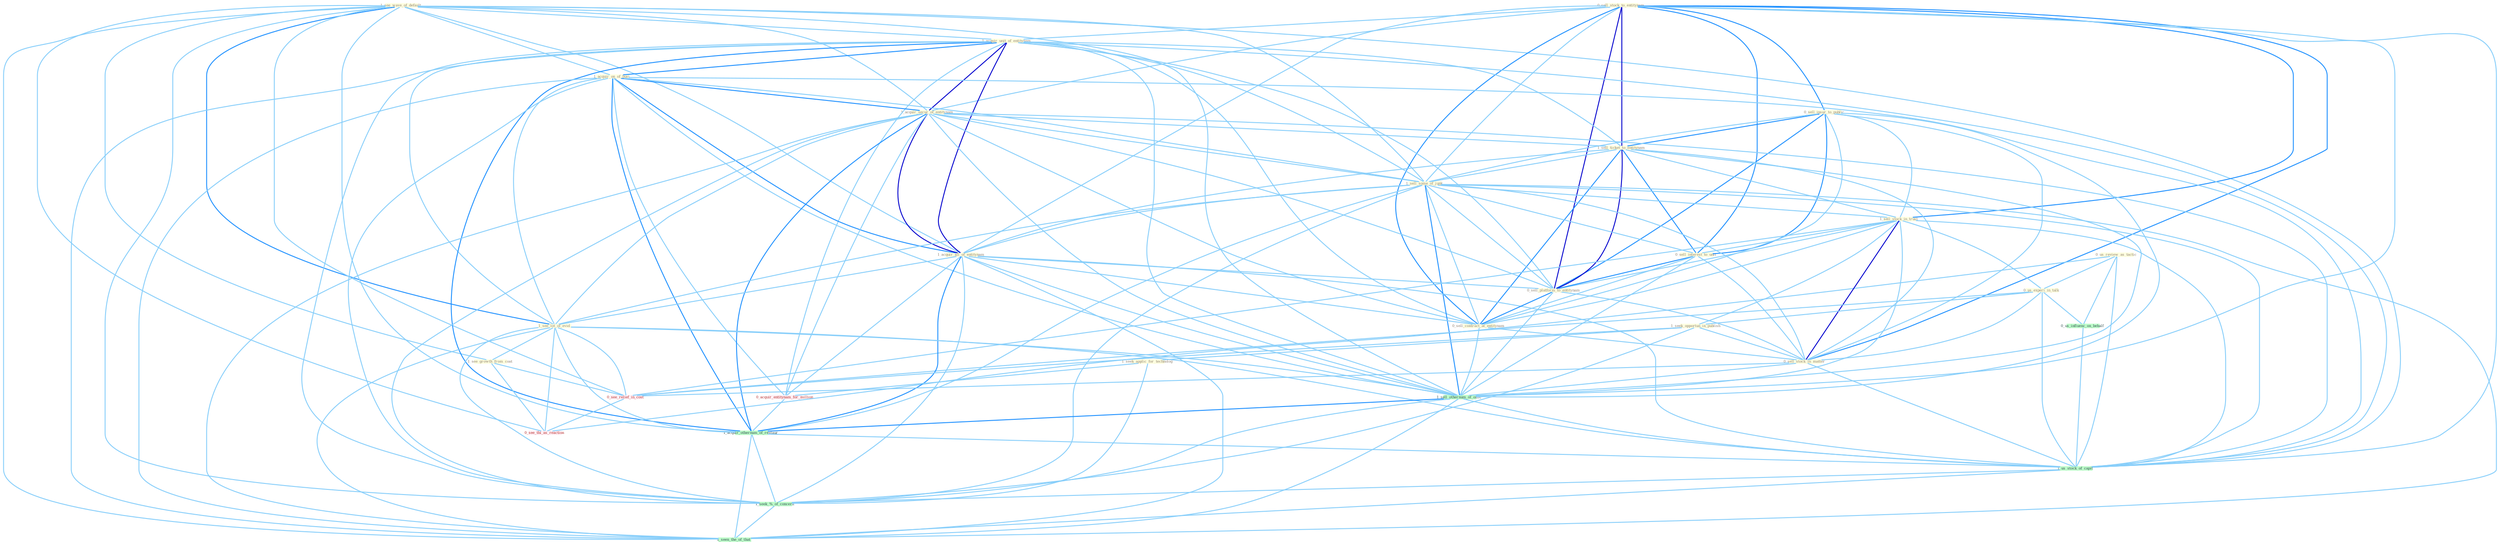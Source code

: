 Graph G{ 
    node
    [shape=polygon,style=filled,width=.5,height=.06,color="#BDFCC9",fixedsize=true,fontsize=4,
    fontcolor="#2f4f4f"];
    {node
    [color="#ffffe0", fontcolor="#8b7d6b"] "1_see_wave_of_default " "0_sell_stock_to_entitynam " "0_sell_insur_to_public " "1_acquir_unit_of_entitynam " "1_acquir_on_of_busi " "1_acquir_secur_of_entitynam " "0_us_review_as_tactic " "1_sell_ticket_to_entitynam " "1_sell_some_of_junk " "1_sell_stock_in_trust " "0_us_experi_in_talk " "1_acquir_all_of_entitynam " "1_see_lot_of_evid " "0_sell_interest_to_unit " "1_seek_opportun_in_publish " "1_seek_applic_for_technolog " "0_sell_platform_to_entitynam " "0_sell_contract_at_entitynam " "0_sell_stock_in_matter " "1_see_growth_from_coat "}
{node [color="#fff0f5", fontcolor="#b22222"] "0_acquir_entitynam_for_million " "0_see_relief_in_cost " "0_see_thi_as_reaction "}
edge [color="#B0E2FF"];

	"1_see_wave_of_default " -- "1_acquir_unit_of_entitynam " [w="1", color="#87cefa" ];
	"1_see_wave_of_default " -- "1_acquir_on_of_busi " [w="1", color="#87cefa" ];
	"1_see_wave_of_default " -- "1_acquir_secur_of_entitynam " [w="1", color="#87cefa" ];
	"1_see_wave_of_default " -- "1_sell_some_of_junk " [w="1", color="#87cefa" ];
	"1_see_wave_of_default " -- "1_acquir_all_of_entitynam " [w="1", color="#87cefa" ];
	"1_see_wave_of_default " -- "1_see_lot_of_evid " [w="2", color="#1e90ff" , len=0.8];
	"1_see_wave_of_default " -- "1_see_growth_from_coat " [w="1", color="#87cefa" ];
	"1_see_wave_of_default " -- "1_sell_othernum_of_offic " [w="1", color="#87cefa" ];
	"1_see_wave_of_default " -- "0_see_relief_in_cost " [w="1", color="#87cefa" ];
	"1_see_wave_of_default " -- "0_see_thi_as_reaction " [w="1", color="#87cefa" ];
	"1_see_wave_of_default " -- "1_acquir_othernum_of_restaur " [w="1", color="#87cefa" ];
	"1_see_wave_of_default " -- "1_us_stock_of_capit " [w="1", color="#87cefa" ];
	"1_see_wave_of_default " -- "1_seek_%_of_concern " [w="1", color="#87cefa" ];
	"1_see_wave_of_default " -- "1_seen_the_of_that " [w="1", color="#87cefa" ];
	"0_sell_stock_to_entitynam " -- "0_sell_insur_to_public " [w="2", color="#1e90ff" , len=0.8];
	"0_sell_stock_to_entitynam " -- "1_acquir_unit_of_entitynam " [w="1", color="#87cefa" ];
	"0_sell_stock_to_entitynam " -- "1_acquir_secur_of_entitynam " [w="1", color="#87cefa" ];
	"0_sell_stock_to_entitynam " -- "1_sell_ticket_to_entitynam " [w="3", color="#0000cd" , len=0.6];
	"0_sell_stock_to_entitynam " -- "1_sell_some_of_junk " [w="1", color="#87cefa" ];
	"0_sell_stock_to_entitynam " -- "1_sell_stock_in_trust " [w="2", color="#1e90ff" , len=0.8];
	"0_sell_stock_to_entitynam " -- "1_acquir_all_of_entitynam " [w="1", color="#87cefa" ];
	"0_sell_stock_to_entitynam " -- "0_sell_interest_to_unit " [w="2", color="#1e90ff" , len=0.8];
	"0_sell_stock_to_entitynam " -- "0_sell_platform_to_entitynam " [w="3", color="#0000cd" , len=0.6];
	"0_sell_stock_to_entitynam " -- "0_sell_contract_at_entitynam " [w="2", color="#1e90ff" , len=0.8];
	"0_sell_stock_to_entitynam " -- "0_sell_stock_in_matter " [w="2", color="#1e90ff" , len=0.8];
	"0_sell_stock_to_entitynam " -- "1_sell_othernum_of_offic " [w="1", color="#87cefa" ];
	"0_sell_stock_to_entitynam " -- "1_us_stock_of_capit " [w="1", color="#87cefa" ];
	"0_sell_insur_to_public " -- "1_sell_ticket_to_entitynam " [w="2", color="#1e90ff" , len=0.8];
	"0_sell_insur_to_public " -- "1_sell_some_of_junk " [w="1", color="#87cefa" ];
	"0_sell_insur_to_public " -- "1_sell_stock_in_trust " [w="1", color="#87cefa" ];
	"0_sell_insur_to_public " -- "0_sell_interest_to_unit " [w="2", color="#1e90ff" , len=0.8];
	"0_sell_insur_to_public " -- "0_sell_platform_to_entitynam " [w="2", color="#1e90ff" , len=0.8];
	"0_sell_insur_to_public " -- "0_sell_contract_at_entitynam " [w="1", color="#87cefa" ];
	"0_sell_insur_to_public " -- "0_sell_stock_in_matter " [w="1", color="#87cefa" ];
	"0_sell_insur_to_public " -- "1_sell_othernum_of_offic " [w="1", color="#87cefa" ];
	"1_acquir_unit_of_entitynam " -- "1_acquir_on_of_busi " [w="2", color="#1e90ff" , len=0.8];
	"1_acquir_unit_of_entitynam " -- "1_acquir_secur_of_entitynam " [w="3", color="#0000cd" , len=0.6];
	"1_acquir_unit_of_entitynam " -- "1_sell_ticket_to_entitynam " [w="1", color="#87cefa" ];
	"1_acquir_unit_of_entitynam " -- "1_sell_some_of_junk " [w="1", color="#87cefa" ];
	"1_acquir_unit_of_entitynam " -- "1_acquir_all_of_entitynam " [w="3", color="#0000cd" , len=0.6];
	"1_acquir_unit_of_entitynam " -- "1_see_lot_of_evid " [w="1", color="#87cefa" ];
	"1_acquir_unit_of_entitynam " -- "0_sell_platform_to_entitynam " [w="1", color="#87cefa" ];
	"1_acquir_unit_of_entitynam " -- "0_sell_contract_at_entitynam " [w="1", color="#87cefa" ];
	"1_acquir_unit_of_entitynam " -- "0_acquir_entitynam_for_million " [w="1", color="#87cefa" ];
	"1_acquir_unit_of_entitynam " -- "1_sell_othernum_of_offic " [w="1", color="#87cefa" ];
	"1_acquir_unit_of_entitynam " -- "1_acquir_othernum_of_restaur " [w="2", color="#1e90ff" , len=0.8];
	"1_acquir_unit_of_entitynam " -- "1_us_stock_of_capit " [w="1", color="#87cefa" ];
	"1_acquir_unit_of_entitynam " -- "1_seek_%_of_concern " [w="1", color="#87cefa" ];
	"1_acquir_unit_of_entitynam " -- "1_seen_the_of_that " [w="1", color="#87cefa" ];
	"1_acquir_on_of_busi " -- "1_acquir_secur_of_entitynam " [w="2", color="#1e90ff" , len=0.8];
	"1_acquir_on_of_busi " -- "1_sell_some_of_junk " [w="1", color="#87cefa" ];
	"1_acquir_on_of_busi " -- "1_acquir_all_of_entitynam " [w="2", color="#1e90ff" , len=0.8];
	"1_acquir_on_of_busi " -- "1_see_lot_of_evid " [w="1", color="#87cefa" ];
	"1_acquir_on_of_busi " -- "0_acquir_entitynam_for_million " [w="1", color="#87cefa" ];
	"1_acquir_on_of_busi " -- "1_sell_othernum_of_offic " [w="1", color="#87cefa" ];
	"1_acquir_on_of_busi " -- "1_acquir_othernum_of_restaur " [w="2", color="#1e90ff" , len=0.8];
	"1_acquir_on_of_busi " -- "1_us_stock_of_capit " [w="1", color="#87cefa" ];
	"1_acquir_on_of_busi " -- "1_seek_%_of_concern " [w="1", color="#87cefa" ];
	"1_acquir_on_of_busi " -- "1_seen_the_of_that " [w="1", color="#87cefa" ];
	"1_acquir_secur_of_entitynam " -- "1_sell_ticket_to_entitynam " [w="1", color="#87cefa" ];
	"1_acquir_secur_of_entitynam " -- "1_sell_some_of_junk " [w="1", color="#87cefa" ];
	"1_acquir_secur_of_entitynam " -- "1_acquir_all_of_entitynam " [w="3", color="#0000cd" , len=0.6];
	"1_acquir_secur_of_entitynam " -- "1_see_lot_of_evid " [w="1", color="#87cefa" ];
	"1_acquir_secur_of_entitynam " -- "0_sell_platform_to_entitynam " [w="1", color="#87cefa" ];
	"1_acquir_secur_of_entitynam " -- "0_sell_contract_at_entitynam " [w="1", color="#87cefa" ];
	"1_acquir_secur_of_entitynam " -- "0_acquir_entitynam_for_million " [w="1", color="#87cefa" ];
	"1_acquir_secur_of_entitynam " -- "1_sell_othernum_of_offic " [w="1", color="#87cefa" ];
	"1_acquir_secur_of_entitynam " -- "1_acquir_othernum_of_restaur " [w="2", color="#1e90ff" , len=0.8];
	"1_acquir_secur_of_entitynam " -- "1_us_stock_of_capit " [w="1", color="#87cefa" ];
	"1_acquir_secur_of_entitynam " -- "1_seek_%_of_concern " [w="1", color="#87cefa" ];
	"1_acquir_secur_of_entitynam " -- "1_seen_the_of_that " [w="1", color="#87cefa" ];
	"0_us_review_as_tactic " -- "0_us_experi_in_talk " [w="1", color="#87cefa" ];
	"0_us_review_as_tactic " -- "0_us_influenc_on_behalf " [w="1", color="#87cefa" ];
	"0_us_review_as_tactic " -- "0_see_thi_as_reaction " [w="1", color="#87cefa" ];
	"0_us_review_as_tactic " -- "1_us_stock_of_capit " [w="1", color="#87cefa" ];
	"1_sell_ticket_to_entitynam " -- "1_sell_some_of_junk " [w="1", color="#87cefa" ];
	"1_sell_ticket_to_entitynam " -- "1_sell_stock_in_trust " [w="1", color="#87cefa" ];
	"1_sell_ticket_to_entitynam " -- "1_acquir_all_of_entitynam " [w="1", color="#87cefa" ];
	"1_sell_ticket_to_entitynam " -- "0_sell_interest_to_unit " [w="2", color="#1e90ff" , len=0.8];
	"1_sell_ticket_to_entitynam " -- "0_sell_platform_to_entitynam " [w="3", color="#0000cd" , len=0.6];
	"1_sell_ticket_to_entitynam " -- "0_sell_contract_at_entitynam " [w="2", color="#1e90ff" , len=0.8];
	"1_sell_ticket_to_entitynam " -- "0_sell_stock_in_matter " [w="1", color="#87cefa" ];
	"1_sell_ticket_to_entitynam " -- "1_sell_othernum_of_offic " [w="1", color="#87cefa" ];
	"1_sell_some_of_junk " -- "1_sell_stock_in_trust " [w="1", color="#87cefa" ];
	"1_sell_some_of_junk " -- "1_acquir_all_of_entitynam " [w="1", color="#87cefa" ];
	"1_sell_some_of_junk " -- "1_see_lot_of_evid " [w="1", color="#87cefa" ];
	"1_sell_some_of_junk " -- "0_sell_interest_to_unit " [w="1", color="#87cefa" ];
	"1_sell_some_of_junk " -- "0_sell_platform_to_entitynam " [w="1", color="#87cefa" ];
	"1_sell_some_of_junk " -- "0_sell_contract_at_entitynam " [w="1", color="#87cefa" ];
	"1_sell_some_of_junk " -- "0_sell_stock_in_matter " [w="1", color="#87cefa" ];
	"1_sell_some_of_junk " -- "1_sell_othernum_of_offic " [w="2", color="#1e90ff" , len=0.8];
	"1_sell_some_of_junk " -- "1_acquir_othernum_of_restaur " [w="1", color="#87cefa" ];
	"1_sell_some_of_junk " -- "1_us_stock_of_capit " [w="1", color="#87cefa" ];
	"1_sell_some_of_junk " -- "1_seek_%_of_concern " [w="1", color="#87cefa" ];
	"1_sell_some_of_junk " -- "1_seen_the_of_that " [w="1", color="#87cefa" ];
	"1_sell_stock_in_trust " -- "0_us_experi_in_talk " [w="1", color="#87cefa" ];
	"1_sell_stock_in_trust " -- "0_sell_interest_to_unit " [w="1", color="#87cefa" ];
	"1_sell_stock_in_trust " -- "1_seek_opportun_in_publish " [w="1", color="#87cefa" ];
	"1_sell_stock_in_trust " -- "0_sell_platform_to_entitynam " [w="1", color="#87cefa" ];
	"1_sell_stock_in_trust " -- "0_sell_contract_at_entitynam " [w="1", color="#87cefa" ];
	"1_sell_stock_in_trust " -- "0_sell_stock_in_matter " [w="3", color="#0000cd" , len=0.6];
	"1_sell_stock_in_trust " -- "1_sell_othernum_of_offic " [w="1", color="#87cefa" ];
	"1_sell_stock_in_trust " -- "0_see_relief_in_cost " [w="1", color="#87cefa" ];
	"1_sell_stock_in_trust " -- "1_us_stock_of_capit " [w="1", color="#87cefa" ];
	"0_us_experi_in_talk " -- "1_seek_opportun_in_publish " [w="1", color="#87cefa" ];
	"0_us_experi_in_talk " -- "0_sell_stock_in_matter " [w="1", color="#87cefa" ];
	"0_us_experi_in_talk " -- "0_us_influenc_on_behalf " [w="1", color="#87cefa" ];
	"0_us_experi_in_talk " -- "0_see_relief_in_cost " [w="1", color="#87cefa" ];
	"0_us_experi_in_talk " -- "1_us_stock_of_capit " [w="1", color="#87cefa" ];
	"1_acquir_all_of_entitynam " -- "1_see_lot_of_evid " [w="1", color="#87cefa" ];
	"1_acquir_all_of_entitynam " -- "0_sell_platform_to_entitynam " [w="1", color="#87cefa" ];
	"1_acquir_all_of_entitynam " -- "0_sell_contract_at_entitynam " [w="1", color="#87cefa" ];
	"1_acquir_all_of_entitynam " -- "0_acquir_entitynam_for_million " [w="1", color="#87cefa" ];
	"1_acquir_all_of_entitynam " -- "1_sell_othernum_of_offic " [w="1", color="#87cefa" ];
	"1_acquir_all_of_entitynam " -- "1_acquir_othernum_of_restaur " [w="2", color="#1e90ff" , len=0.8];
	"1_acquir_all_of_entitynam " -- "1_us_stock_of_capit " [w="1", color="#87cefa" ];
	"1_acquir_all_of_entitynam " -- "1_seek_%_of_concern " [w="1", color="#87cefa" ];
	"1_acquir_all_of_entitynam " -- "1_seen_the_of_that " [w="1", color="#87cefa" ];
	"1_see_lot_of_evid " -- "1_see_growth_from_coat " [w="1", color="#87cefa" ];
	"1_see_lot_of_evid " -- "1_sell_othernum_of_offic " [w="1", color="#87cefa" ];
	"1_see_lot_of_evid " -- "0_see_relief_in_cost " [w="1", color="#87cefa" ];
	"1_see_lot_of_evid " -- "0_see_thi_as_reaction " [w="1", color="#87cefa" ];
	"1_see_lot_of_evid " -- "1_acquir_othernum_of_restaur " [w="1", color="#87cefa" ];
	"1_see_lot_of_evid " -- "1_us_stock_of_capit " [w="1", color="#87cefa" ];
	"1_see_lot_of_evid " -- "1_seek_%_of_concern " [w="1", color="#87cefa" ];
	"1_see_lot_of_evid " -- "1_seen_the_of_that " [w="1", color="#87cefa" ];
	"0_sell_interest_to_unit " -- "0_sell_platform_to_entitynam " [w="2", color="#1e90ff" , len=0.8];
	"0_sell_interest_to_unit " -- "0_sell_contract_at_entitynam " [w="1", color="#87cefa" ];
	"0_sell_interest_to_unit " -- "0_sell_stock_in_matter " [w="1", color="#87cefa" ];
	"0_sell_interest_to_unit " -- "1_sell_othernum_of_offic " [w="1", color="#87cefa" ];
	"1_seek_opportun_in_publish " -- "1_seek_applic_for_technolog " [w="1", color="#87cefa" ];
	"1_seek_opportun_in_publish " -- "0_sell_stock_in_matter " [w="1", color="#87cefa" ];
	"1_seek_opportun_in_publish " -- "0_see_relief_in_cost " [w="1", color="#87cefa" ];
	"1_seek_opportun_in_publish " -- "1_seek_%_of_concern " [w="1", color="#87cefa" ];
	"1_seek_applic_for_technolog " -- "0_acquir_entitynam_for_million " [w="1", color="#87cefa" ];
	"1_seek_applic_for_technolog " -- "1_seek_%_of_concern " [w="1", color="#87cefa" ];
	"0_sell_platform_to_entitynam " -- "0_sell_contract_at_entitynam " [w="2", color="#1e90ff" , len=0.8];
	"0_sell_platform_to_entitynam " -- "0_sell_stock_in_matter " [w="1", color="#87cefa" ];
	"0_sell_platform_to_entitynam " -- "1_sell_othernum_of_offic " [w="1", color="#87cefa" ];
	"0_sell_contract_at_entitynam " -- "0_sell_stock_in_matter " [w="1", color="#87cefa" ];
	"0_sell_contract_at_entitynam " -- "1_sell_othernum_of_offic " [w="1", color="#87cefa" ];
	"0_sell_stock_in_matter " -- "1_sell_othernum_of_offic " [w="1", color="#87cefa" ];
	"0_sell_stock_in_matter " -- "0_see_relief_in_cost " [w="1", color="#87cefa" ];
	"0_sell_stock_in_matter " -- "1_us_stock_of_capit " [w="1", color="#87cefa" ];
	"1_see_growth_from_coat " -- "0_see_relief_in_cost " [w="1", color="#87cefa" ];
	"1_see_growth_from_coat " -- "0_see_thi_as_reaction " [w="1", color="#87cefa" ];
	"0_acquir_entitynam_for_million " -- "1_acquir_othernum_of_restaur " [w="1", color="#87cefa" ];
	"1_sell_othernum_of_offic " -- "1_acquir_othernum_of_restaur " [w="2", color="#1e90ff" , len=0.8];
	"1_sell_othernum_of_offic " -- "1_us_stock_of_capit " [w="1", color="#87cefa" ];
	"1_sell_othernum_of_offic " -- "1_seek_%_of_concern " [w="1", color="#87cefa" ];
	"1_sell_othernum_of_offic " -- "1_seen_the_of_that " [w="1", color="#87cefa" ];
	"0_us_influenc_on_behalf " -- "1_us_stock_of_capit " [w="1", color="#87cefa" ];
	"0_see_relief_in_cost " -- "0_see_thi_as_reaction " [w="1", color="#87cefa" ];
	"1_acquir_othernum_of_restaur " -- "1_us_stock_of_capit " [w="1", color="#87cefa" ];
	"1_acquir_othernum_of_restaur " -- "1_seek_%_of_concern " [w="1", color="#87cefa" ];
	"1_acquir_othernum_of_restaur " -- "1_seen_the_of_that " [w="1", color="#87cefa" ];
	"1_us_stock_of_capit " -- "1_seek_%_of_concern " [w="1", color="#87cefa" ];
	"1_us_stock_of_capit " -- "1_seen_the_of_that " [w="1", color="#87cefa" ];
	"1_seek_%_of_concern " -- "1_seen_the_of_that " [w="1", color="#87cefa" ];
}